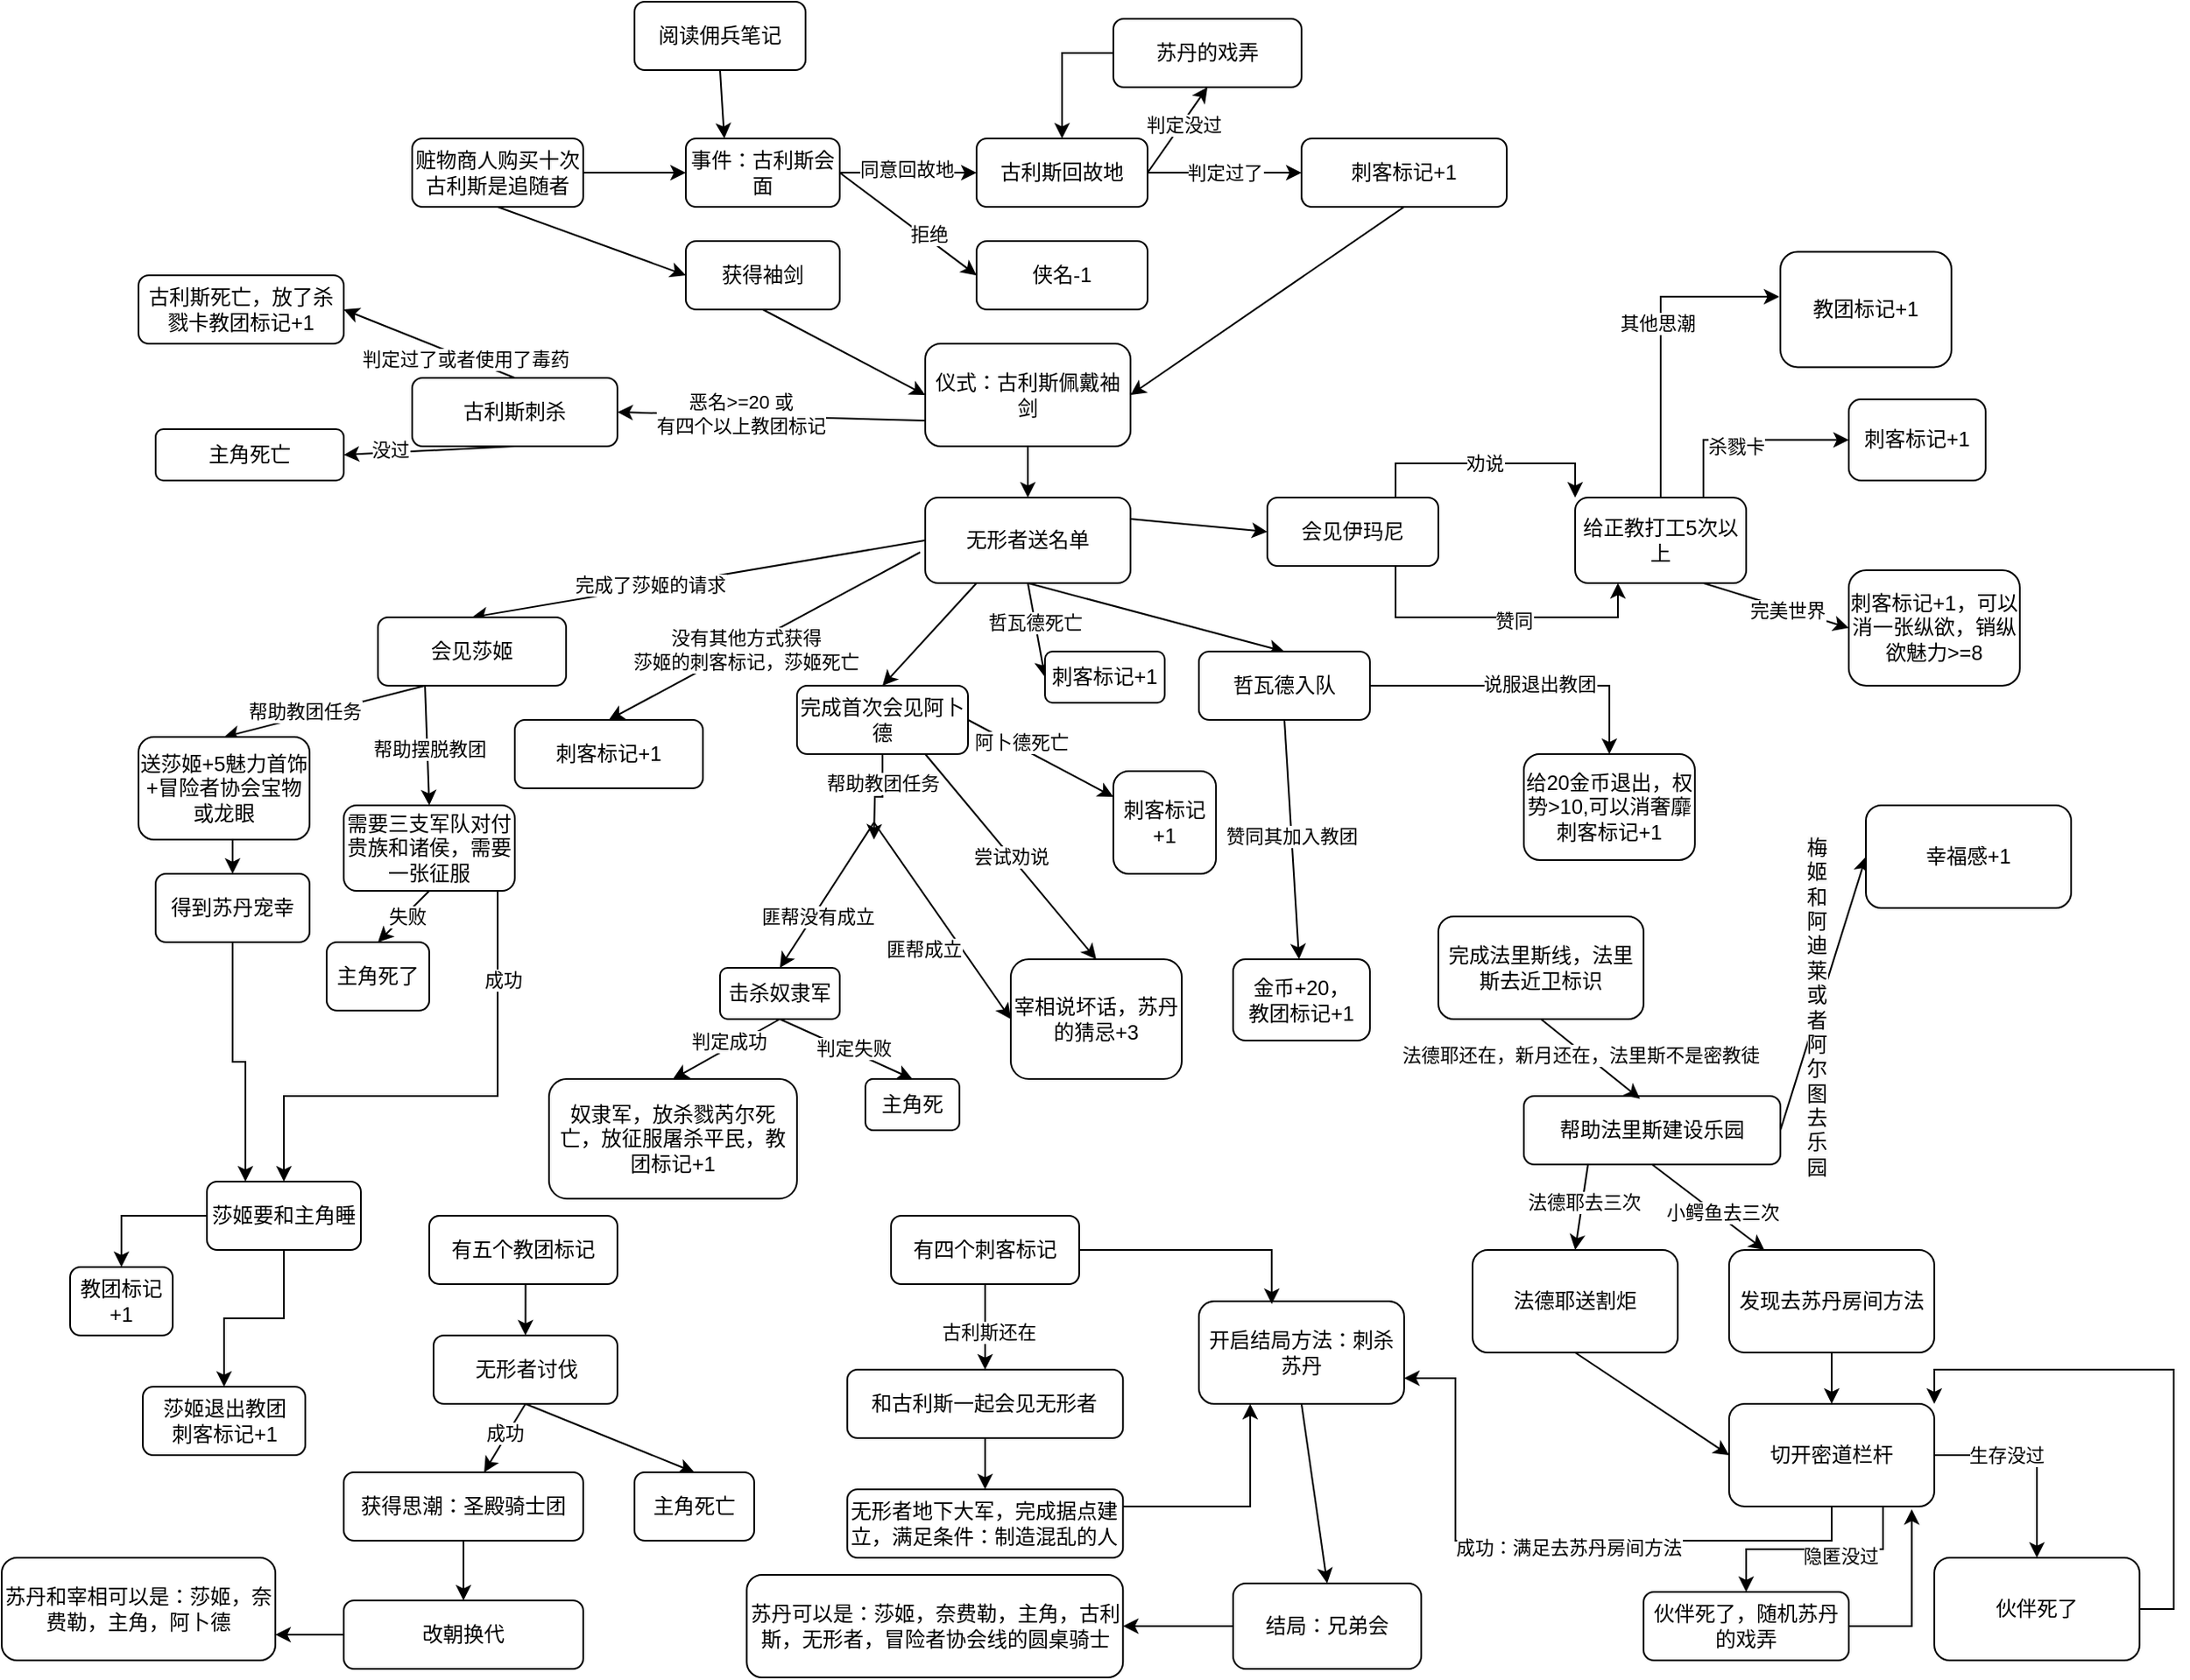 <mxfile version="24.5.3" type="device">
  <diagram name="Page-1" id="yZ-xAedIctqZgvHN8nGH">
    <mxGraphModel dx="2204" dy="954" grid="1" gridSize="10" guides="1" tooltips="1" connect="1" arrows="1" fold="1" page="1" pageScale="1" pageWidth="850" pageHeight="1100" math="0" shadow="0">
      <root>
        <mxCell id="0" />
        <mxCell id="1" parent="0" />
        <mxCell id="82Vmk0w9NgiGbKGh9TBM-25" style="rounded=0;orthogonalLoop=1;jettySize=auto;html=1;exitX=0.5;exitY=1;exitDx=0;exitDy=0;entryX=0.25;entryY=0;entryDx=0;entryDy=0;" edge="1" parent="1" source="82Vmk0w9NgiGbKGh9TBM-1" target="82Vmk0w9NgiGbKGh9TBM-3">
          <mxGeometry relative="1" as="geometry" />
        </mxCell>
        <mxCell id="82Vmk0w9NgiGbKGh9TBM-1" value="阅读佣兵笔记" style="rounded=1;whiteSpace=wrap;html=1;" vertex="1" parent="1">
          <mxGeometry x="300" y="120" width="100" height="40" as="geometry" />
        </mxCell>
        <mxCell id="82Vmk0w9NgiGbKGh9TBM-7" style="rounded=0;orthogonalLoop=1;jettySize=auto;html=1;exitX=0.5;exitY=1;exitDx=0;exitDy=0;entryX=0;entryY=0.5;entryDx=0;entryDy=0;" edge="1" parent="1" source="82Vmk0w9NgiGbKGh9TBM-2" target="82Vmk0w9NgiGbKGh9TBM-5">
          <mxGeometry relative="1" as="geometry" />
        </mxCell>
        <mxCell id="82Vmk0w9NgiGbKGh9TBM-2" value="赃物商人购买十次&lt;div&gt;古利斯是追随者&lt;/div&gt;" style="rounded=1;whiteSpace=wrap;html=1;" vertex="1" parent="1">
          <mxGeometry x="170" y="200" width="100" height="40" as="geometry" />
        </mxCell>
        <mxCell id="82Vmk0w9NgiGbKGh9TBM-10" style="edgeStyle=orthogonalEdgeStyle;rounded=0;orthogonalLoop=1;jettySize=auto;html=1;exitX=1;exitY=0.5;exitDx=0;exitDy=0;entryX=0;entryY=0.5;entryDx=0;entryDy=0;" edge="1" parent="1" source="82Vmk0w9NgiGbKGh9TBM-3" target="82Vmk0w9NgiGbKGh9TBM-9">
          <mxGeometry relative="1" as="geometry" />
        </mxCell>
        <mxCell id="82Vmk0w9NgiGbKGh9TBM-11" value="同意回故地" style="edgeLabel;html=1;align=center;verticalAlign=middle;resizable=0;points=[];" vertex="1" connectable="0" parent="82Vmk0w9NgiGbKGh9TBM-10">
          <mxGeometry x="-0.025" y="2" relative="1" as="geometry">
            <mxPoint as="offset" />
          </mxGeometry>
        </mxCell>
        <mxCell id="82Vmk0w9NgiGbKGh9TBM-13" style="rounded=0;orthogonalLoop=1;jettySize=auto;html=1;exitX=1;exitY=0.5;exitDx=0;exitDy=0;entryX=0;entryY=0.5;entryDx=0;entryDy=0;" edge="1" parent="1" source="82Vmk0w9NgiGbKGh9TBM-3" target="82Vmk0w9NgiGbKGh9TBM-12">
          <mxGeometry relative="1" as="geometry" />
        </mxCell>
        <mxCell id="82Vmk0w9NgiGbKGh9TBM-14" value="拒绝" style="edgeLabel;html=1;align=center;verticalAlign=middle;resizable=0;points=[];" vertex="1" connectable="0" parent="82Vmk0w9NgiGbKGh9TBM-13">
          <mxGeometry x="0.264" y="2" relative="1" as="geometry">
            <mxPoint as="offset" />
          </mxGeometry>
        </mxCell>
        <mxCell id="82Vmk0w9NgiGbKGh9TBM-3" value="事件：古利斯会面" style="rounded=1;whiteSpace=wrap;html=1;" vertex="1" parent="1">
          <mxGeometry x="330" y="200" width="90" height="40" as="geometry" />
        </mxCell>
        <mxCell id="82Vmk0w9NgiGbKGh9TBM-27" style="rounded=0;orthogonalLoop=1;jettySize=auto;html=1;exitX=0.5;exitY=1;exitDx=0;exitDy=0;entryX=0;entryY=0.5;entryDx=0;entryDy=0;" edge="1" parent="1" source="82Vmk0w9NgiGbKGh9TBM-5" target="82Vmk0w9NgiGbKGh9TBM-23">
          <mxGeometry relative="1" as="geometry" />
        </mxCell>
        <mxCell id="82Vmk0w9NgiGbKGh9TBM-5" value="获得袖剑" style="rounded=1;whiteSpace=wrap;html=1;" vertex="1" parent="1">
          <mxGeometry x="330" y="260" width="90" height="40" as="geometry" />
        </mxCell>
        <mxCell id="82Vmk0w9NgiGbKGh9TBM-6" value="" style="endArrow=classic;html=1;rounded=0;exitX=1;exitY=0.5;exitDx=0;exitDy=0;entryX=0;entryY=0.5;entryDx=0;entryDy=0;" edge="1" parent="1" source="82Vmk0w9NgiGbKGh9TBM-2" target="82Vmk0w9NgiGbKGh9TBM-3">
          <mxGeometry width="50" height="50" relative="1" as="geometry">
            <mxPoint x="400" y="370" as="sourcePoint" />
            <mxPoint x="450" y="320" as="targetPoint" />
          </mxGeometry>
        </mxCell>
        <mxCell id="82Vmk0w9NgiGbKGh9TBM-19" style="rounded=0;orthogonalLoop=1;jettySize=auto;html=1;exitX=1;exitY=0.5;exitDx=0;exitDy=0;entryX=0.5;entryY=1;entryDx=0;entryDy=0;" edge="1" parent="1" source="82Vmk0w9NgiGbKGh9TBM-9" target="82Vmk0w9NgiGbKGh9TBM-17">
          <mxGeometry relative="1" as="geometry" />
        </mxCell>
        <mxCell id="82Vmk0w9NgiGbKGh9TBM-20" value="判定没过" style="edgeLabel;html=1;align=center;verticalAlign=middle;resizable=0;points=[];" vertex="1" connectable="0" parent="82Vmk0w9NgiGbKGh9TBM-19">
          <mxGeometry x="0.146" y="-1" relative="1" as="geometry">
            <mxPoint as="offset" />
          </mxGeometry>
        </mxCell>
        <mxCell id="82Vmk0w9NgiGbKGh9TBM-22" value="判定过了" style="edgeStyle=orthogonalEdgeStyle;rounded=0;orthogonalLoop=1;jettySize=auto;html=1;exitX=1;exitY=0.5;exitDx=0;exitDy=0;entryX=0;entryY=0.5;entryDx=0;entryDy=0;" edge="1" parent="1" source="82Vmk0w9NgiGbKGh9TBM-9" target="82Vmk0w9NgiGbKGh9TBM-15">
          <mxGeometry relative="1" as="geometry" />
        </mxCell>
        <mxCell id="82Vmk0w9NgiGbKGh9TBM-9" value="古利斯回故地" style="rounded=1;whiteSpace=wrap;html=1;" vertex="1" parent="1">
          <mxGeometry x="500" y="200" width="100" height="40" as="geometry" />
        </mxCell>
        <mxCell id="82Vmk0w9NgiGbKGh9TBM-12" value="侠名-1" style="rounded=1;whiteSpace=wrap;html=1;" vertex="1" parent="1">
          <mxGeometry x="500" y="260" width="100" height="40" as="geometry" />
        </mxCell>
        <mxCell id="82Vmk0w9NgiGbKGh9TBM-26" style="rounded=0;orthogonalLoop=1;jettySize=auto;html=1;exitX=0.5;exitY=1;exitDx=0;exitDy=0;entryX=1;entryY=0.5;entryDx=0;entryDy=0;" edge="1" parent="1" source="82Vmk0w9NgiGbKGh9TBM-15" target="82Vmk0w9NgiGbKGh9TBM-23">
          <mxGeometry relative="1" as="geometry" />
        </mxCell>
        <mxCell id="82Vmk0w9NgiGbKGh9TBM-15" value="刺客标记+1" style="rounded=1;whiteSpace=wrap;html=1;" vertex="1" parent="1">
          <mxGeometry x="690" y="200" width="120" height="40" as="geometry" />
        </mxCell>
        <mxCell id="82Vmk0w9NgiGbKGh9TBM-21" style="edgeStyle=orthogonalEdgeStyle;rounded=0;orthogonalLoop=1;jettySize=auto;html=1;exitX=0;exitY=0.5;exitDx=0;exitDy=0;entryX=0.5;entryY=0;entryDx=0;entryDy=0;" edge="1" parent="1" source="82Vmk0w9NgiGbKGh9TBM-17" target="82Vmk0w9NgiGbKGh9TBM-9">
          <mxGeometry relative="1" as="geometry" />
        </mxCell>
        <mxCell id="82Vmk0w9NgiGbKGh9TBM-17" value="苏丹的戏弄" style="rounded=1;whiteSpace=wrap;html=1;" vertex="1" parent="1">
          <mxGeometry x="580" y="130" width="110" height="40" as="geometry" />
        </mxCell>
        <mxCell id="82Vmk0w9NgiGbKGh9TBM-29" style="rounded=0;orthogonalLoop=1;jettySize=auto;html=1;exitX=0;exitY=0.75;exitDx=0;exitDy=0;entryX=1;entryY=0.5;entryDx=0;entryDy=0;" edge="1" parent="1" source="82Vmk0w9NgiGbKGh9TBM-23" target="82Vmk0w9NgiGbKGh9TBM-28">
          <mxGeometry relative="1" as="geometry" />
        </mxCell>
        <mxCell id="82Vmk0w9NgiGbKGh9TBM-30" value="恶名&amp;gt;=20 或&lt;div&gt;有四个以上教团标记&lt;/div&gt;" style="edgeLabel;html=1;align=center;verticalAlign=middle;resizable=0;points=[];" vertex="1" connectable="0" parent="82Vmk0w9NgiGbKGh9TBM-29">
          <mxGeometry x="0.2" y="-1" relative="1" as="geometry">
            <mxPoint as="offset" />
          </mxGeometry>
        </mxCell>
        <mxCell id="82Vmk0w9NgiGbKGh9TBM-38" style="edgeStyle=orthogonalEdgeStyle;rounded=0;orthogonalLoop=1;jettySize=auto;html=1;exitX=0.5;exitY=1;exitDx=0;exitDy=0;entryX=0.5;entryY=0;entryDx=0;entryDy=0;" edge="1" parent="1" source="82Vmk0w9NgiGbKGh9TBM-23" target="82Vmk0w9NgiGbKGh9TBM-37">
          <mxGeometry relative="1" as="geometry" />
        </mxCell>
        <mxCell id="82Vmk0w9NgiGbKGh9TBM-23" value="仪式：古利斯佩戴袖剑" style="rounded=1;whiteSpace=wrap;html=1;" vertex="1" parent="1">
          <mxGeometry x="470" y="320" width="120" height="60" as="geometry" />
        </mxCell>
        <mxCell id="82Vmk0w9NgiGbKGh9TBM-32" style="rounded=0;orthogonalLoop=1;jettySize=auto;html=1;exitX=0.5;exitY=0;exitDx=0;exitDy=0;entryX=1;entryY=0.5;entryDx=0;entryDy=0;" edge="1" parent="1" source="82Vmk0w9NgiGbKGh9TBM-28" target="82Vmk0w9NgiGbKGh9TBM-31">
          <mxGeometry relative="1" as="geometry" />
        </mxCell>
        <mxCell id="82Vmk0w9NgiGbKGh9TBM-33" value="判定过了或者使用了毒药" style="edgeLabel;html=1;align=center;verticalAlign=middle;resizable=0;points=[];" vertex="1" connectable="0" parent="82Vmk0w9NgiGbKGh9TBM-32">
          <mxGeometry x="-0.417" relative="1" as="geometry">
            <mxPoint as="offset" />
          </mxGeometry>
        </mxCell>
        <mxCell id="82Vmk0w9NgiGbKGh9TBM-35" style="rounded=0;orthogonalLoop=1;jettySize=auto;html=1;exitX=0.5;exitY=1;exitDx=0;exitDy=0;entryX=1;entryY=0.5;entryDx=0;entryDy=0;" edge="1" parent="1" source="82Vmk0w9NgiGbKGh9TBM-28" target="82Vmk0w9NgiGbKGh9TBM-34">
          <mxGeometry relative="1" as="geometry" />
        </mxCell>
        <mxCell id="82Vmk0w9NgiGbKGh9TBM-36" value="没过" style="edgeLabel;html=1;align=center;verticalAlign=middle;resizable=0;points=[];" vertex="1" connectable="0" parent="82Vmk0w9NgiGbKGh9TBM-35">
          <mxGeometry x="0.458" y="-2" relative="1" as="geometry">
            <mxPoint as="offset" />
          </mxGeometry>
        </mxCell>
        <mxCell id="82Vmk0w9NgiGbKGh9TBM-28" value="古利斯刺杀" style="rounded=1;whiteSpace=wrap;html=1;" vertex="1" parent="1">
          <mxGeometry x="170" y="340" width="120" height="40" as="geometry" />
        </mxCell>
        <mxCell id="82Vmk0w9NgiGbKGh9TBM-31" value="古利斯死亡，放了杀戮卡教团标记+1" style="rounded=1;whiteSpace=wrap;html=1;" vertex="1" parent="1">
          <mxGeometry x="10" y="280" width="120" height="40" as="geometry" />
        </mxCell>
        <mxCell id="82Vmk0w9NgiGbKGh9TBM-34" value="主角死亡" style="rounded=1;whiteSpace=wrap;html=1;" vertex="1" parent="1">
          <mxGeometry x="20" y="370" width="110" height="30" as="geometry" />
        </mxCell>
        <mxCell id="82Vmk0w9NgiGbKGh9TBM-44" style="rounded=0;orthogonalLoop=1;jettySize=auto;html=1;exitX=0;exitY=0.5;exitDx=0;exitDy=0;entryX=0.5;entryY=0;entryDx=0;entryDy=0;" edge="1" parent="1" source="82Vmk0w9NgiGbKGh9TBM-37" target="82Vmk0w9NgiGbKGh9TBM-39">
          <mxGeometry relative="1" as="geometry" />
        </mxCell>
        <mxCell id="82Vmk0w9NgiGbKGh9TBM-45" value="完成了莎姬的请求" style="edgeLabel;html=1;align=center;verticalAlign=middle;resizable=0;points=[];" vertex="1" connectable="0" parent="82Vmk0w9NgiGbKGh9TBM-44">
          <mxGeometry x="0.212" y="-2" relative="1" as="geometry">
            <mxPoint as="offset" />
          </mxGeometry>
        </mxCell>
        <mxCell id="82Vmk0w9NgiGbKGh9TBM-59" style="rounded=0;orthogonalLoop=1;jettySize=auto;html=1;exitX=0.25;exitY=1;exitDx=0;exitDy=0;entryX=0.5;entryY=0;entryDx=0;entryDy=0;" edge="1" parent="1" source="82Vmk0w9NgiGbKGh9TBM-37" target="82Vmk0w9NgiGbKGh9TBM-58">
          <mxGeometry relative="1" as="geometry" />
        </mxCell>
        <mxCell id="82Vmk0w9NgiGbKGh9TBM-81" style="rounded=0;orthogonalLoop=1;jettySize=auto;html=1;exitX=0.5;exitY=1;exitDx=0;exitDy=0;entryX=0.5;entryY=0;entryDx=0;entryDy=0;" edge="1" parent="1" source="82Vmk0w9NgiGbKGh9TBM-37" target="82Vmk0w9NgiGbKGh9TBM-80">
          <mxGeometry relative="1" as="geometry" />
        </mxCell>
        <mxCell id="82Vmk0w9NgiGbKGh9TBM-87" style="rounded=0;orthogonalLoop=1;jettySize=auto;html=1;exitX=0.5;exitY=1;exitDx=0;exitDy=0;entryX=0;entryY=0.5;entryDx=0;entryDy=0;" edge="1" parent="1" source="82Vmk0w9NgiGbKGh9TBM-37" target="82Vmk0w9NgiGbKGh9TBM-86">
          <mxGeometry relative="1" as="geometry" />
        </mxCell>
        <mxCell id="82Vmk0w9NgiGbKGh9TBM-88" value="哲瓦德死亡" style="edgeLabel;html=1;align=center;verticalAlign=middle;resizable=0;points=[];" vertex="1" connectable="0" parent="82Vmk0w9NgiGbKGh9TBM-87">
          <mxGeometry x="-0.172" relative="1" as="geometry">
            <mxPoint as="offset" />
          </mxGeometry>
        </mxCell>
        <mxCell id="82Vmk0w9NgiGbKGh9TBM-90" style="rounded=0;orthogonalLoop=1;jettySize=auto;html=1;exitX=1;exitY=0.25;exitDx=0;exitDy=0;entryX=0;entryY=0.5;entryDx=0;entryDy=0;" edge="1" parent="1" source="82Vmk0w9NgiGbKGh9TBM-37" target="82Vmk0w9NgiGbKGh9TBM-89">
          <mxGeometry relative="1" as="geometry" />
        </mxCell>
        <mxCell id="82Vmk0w9NgiGbKGh9TBM-37" value="无形者送名单" style="rounded=1;whiteSpace=wrap;html=1;" vertex="1" parent="1">
          <mxGeometry x="470" y="410" width="120" height="50" as="geometry" />
        </mxCell>
        <mxCell id="82Vmk0w9NgiGbKGh9TBM-41" style="rounded=0;orthogonalLoop=1;jettySize=auto;html=1;exitX=-0.025;exitY=0.64;exitDx=0;exitDy=0;entryX=0.5;entryY=0;entryDx=0;entryDy=0;exitPerimeter=0;" edge="1" parent="1" source="82Vmk0w9NgiGbKGh9TBM-37" target="82Vmk0w9NgiGbKGh9TBM-40">
          <mxGeometry relative="1" as="geometry" />
        </mxCell>
        <mxCell id="82Vmk0w9NgiGbKGh9TBM-42" value="没有其他方式获得&lt;div&gt;莎姬的刺客标记，莎姬死亡&lt;/div&gt;" style="edgeLabel;html=1;align=center;verticalAlign=middle;resizable=0;points=[];" vertex="1" connectable="0" parent="82Vmk0w9NgiGbKGh9TBM-41">
          <mxGeometry x="0.132" y="1" relative="1" as="geometry">
            <mxPoint as="offset" />
          </mxGeometry>
        </mxCell>
        <mxCell id="82Vmk0w9NgiGbKGh9TBM-46" style="rounded=0;orthogonalLoop=1;jettySize=auto;html=1;exitX=0.25;exitY=1;exitDx=0;exitDy=0;entryX=0.5;entryY=0;entryDx=0;entryDy=0;" edge="1" parent="1" source="82Vmk0w9NgiGbKGh9TBM-39" target="82Vmk0w9NgiGbKGh9TBM-43">
          <mxGeometry relative="1" as="geometry" />
        </mxCell>
        <mxCell id="82Vmk0w9NgiGbKGh9TBM-47" value="帮助教团任务" style="edgeLabel;html=1;align=center;verticalAlign=middle;resizable=0;points=[];" vertex="1" connectable="0" parent="82Vmk0w9NgiGbKGh9TBM-46">
          <mxGeometry x="0.187" y="-3" relative="1" as="geometry">
            <mxPoint as="offset" />
          </mxGeometry>
        </mxCell>
        <mxCell id="82Vmk0w9NgiGbKGh9TBM-51" style="rounded=0;orthogonalLoop=1;jettySize=auto;html=1;exitX=0.25;exitY=1;exitDx=0;exitDy=0;entryX=0.5;entryY=0;entryDx=0;entryDy=0;" edge="1" parent="1" source="82Vmk0w9NgiGbKGh9TBM-39" target="82Vmk0w9NgiGbKGh9TBM-50">
          <mxGeometry relative="1" as="geometry" />
        </mxCell>
        <mxCell id="82Vmk0w9NgiGbKGh9TBM-52" value="帮助摆脱教团" style="edgeLabel;html=1;align=center;verticalAlign=middle;resizable=0;points=[];" vertex="1" connectable="0" parent="82Vmk0w9NgiGbKGh9TBM-51">
          <mxGeometry x="0.052" y="1" relative="1" as="geometry">
            <mxPoint as="offset" />
          </mxGeometry>
        </mxCell>
        <mxCell id="82Vmk0w9NgiGbKGh9TBM-39" value="会见莎姬" style="rounded=1;whiteSpace=wrap;html=1;" vertex="1" parent="1">
          <mxGeometry x="150" y="480" width="110" height="40" as="geometry" />
        </mxCell>
        <mxCell id="82Vmk0w9NgiGbKGh9TBM-40" value="刺客标记+1" style="rounded=1;whiteSpace=wrap;html=1;" vertex="1" parent="1">
          <mxGeometry x="230" y="540" width="110" height="40" as="geometry" />
        </mxCell>
        <mxCell id="82Vmk0w9NgiGbKGh9TBM-49" style="edgeStyle=orthogonalEdgeStyle;rounded=0;orthogonalLoop=1;jettySize=auto;html=1;exitX=0.5;exitY=1;exitDx=0;exitDy=0;entryX=0.5;entryY=0;entryDx=0;entryDy=0;" edge="1" parent="1" source="82Vmk0w9NgiGbKGh9TBM-43" target="82Vmk0w9NgiGbKGh9TBM-48">
          <mxGeometry relative="1" as="geometry" />
        </mxCell>
        <mxCell id="82Vmk0w9NgiGbKGh9TBM-43" value="送莎姬+5魅力首饰+冒险者协会宝物或龙眼" style="rounded=1;whiteSpace=wrap;html=1;" vertex="1" parent="1">
          <mxGeometry x="10" y="550" width="100" height="60" as="geometry" />
        </mxCell>
        <mxCell id="82Vmk0w9NgiGbKGh9TBM-180" style="edgeStyle=orthogonalEdgeStyle;rounded=0;orthogonalLoop=1;jettySize=auto;html=1;exitX=0.5;exitY=1;exitDx=0;exitDy=0;entryX=0.25;entryY=0;entryDx=0;entryDy=0;" edge="1" parent="1" source="82Vmk0w9NgiGbKGh9TBM-48" target="82Vmk0w9NgiGbKGh9TBM-56">
          <mxGeometry relative="1" as="geometry" />
        </mxCell>
        <mxCell id="82Vmk0w9NgiGbKGh9TBM-48" value="得到苏丹宠幸" style="rounded=1;whiteSpace=wrap;html=1;" vertex="1" parent="1">
          <mxGeometry x="20" y="630" width="90" height="40" as="geometry" />
        </mxCell>
        <mxCell id="82Vmk0w9NgiGbKGh9TBM-54" style="rounded=0;orthogonalLoop=1;jettySize=auto;html=1;exitX=0.5;exitY=1;exitDx=0;exitDy=0;entryX=0.5;entryY=0;entryDx=0;entryDy=0;" edge="1" parent="1" source="82Vmk0w9NgiGbKGh9TBM-50" target="82Vmk0w9NgiGbKGh9TBM-53">
          <mxGeometry relative="1" as="geometry" />
        </mxCell>
        <mxCell id="82Vmk0w9NgiGbKGh9TBM-55" value="失败" style="edgeLabel;html=1;align=center;verticalAlign=middle;resizable=0;points=[];" vertex="1" connectable="0" parent="82Vmk0w9NgiGbKGh9TBM-54">
          <mxGeometry x="-0.08" y="1" relative="1" as="geometry">
            <mxPoint as="offset" />
          </mxGeometry>
        </mxCell>
        <mxCell id="82Vmk0w9NgiGbKGh9TBM-57" style="rounded=0;orthogonalLoop=1;jettySize=auto;html=1;exitX=0.5;exitY=1;exitDx=0;exitDy=0;entryX=0.5;entryY=0;entryDx=0;entryDy=0;edgeStyle=orthogonalEdgeStyle;" edge="1" parent="1" source="82Vmk0w9NgiGbKGh9TBM-50" target="82Vmk0w9NgiGbKGh9TBM-56">
          <mxGeometry relative="1" as="geometry">
            <Array as="points">
              <mxPoint x="220" y="630" />
              <mxPoint x="220" y="760" />
              <mxPoint x="95" y="760" />
            </Array>
          </mxGeometry>
        </mxCell>
        <mxCell id="82Vmk0w9NgiGbKGh9TBM-75" value="成功" style="edgeLabel;html=1;align=center;verticalAlign=middle;resizable=0;points=[];" vertex="1" connectable="0" parent="82Vmk0w9NgiGbKGh9TBM-57">
          <mxGeometry x="-0.372" y="3" relative="1" as="geometry">
            <mxPoint as="offset" />
          </mxGeometry>
        </mxCell>
        <mxCell id="82Vmk0w9NgiGbKGh9TBM-50" value="需要三支军队对付贵族和诸侯，需要一张征服" style="rounded=1;whiteSpace=wrap;html=1;" vertex="1" parent="1">
          <mxGeometry x="130" y="590" width="100" height="50" as="geometry" />
        </mxCell>
        <mxCell id="82Vmk0w9NgiGbKGh9TBM-53" value="主角死了" style="rounded=1;whiteSpace=wrap;html=1;" vertex="1" parent="1">
          <mxGeometry x="120" y="670" width="60" height="40" as="geometry" />
        </mxCell>
        <mxCell id="82Vmk0w9NgiGbKGh9TBM-158" style="edgeStyle=orthogonalEdgeStyle;rounded=0;orthogonalLoop=1;jettySize=auto;html=1;exitX=0.5;exitY=1;exitDx=0;exitDy=0;entryX=0.5;entryY=0;entryDx=0;entryDy=0;" edge="1" parent="1" source="82Vmk0w9NgiGbKGh9TBM-56" target="82Vmk0w9NgiGbKGh9TBM-157">
          <mxGeometry relative="1" as="geometry" />
        </mxCell>
        <mxCell id="82Vmk0w9NgiGbKGh9TBM-181" style="edgeStyle=orthogonalEdgeStyle;rounded=0;orthogonalLoop=1;jettySize=auto;html=1;exitX=0;exitY=0.5;exitDx=0;exitDy=0;entryX=0.5;entryY=0;entryDx=0;entryDy=0;" edge="1" parent="1" source="82Vmk0w9NgiGbKGh9TBM-56" target="82Vmk0w9NgiGbKGh9TBM-164">
          <mxGeometry relative="1" as="geometry" />
        </mxCell>
        <mxCell id="82Vmk0w9NgiGbKGh9TBM-56" value="莎姬要和主角睡&lt;div&gt;&lt;/div&gt;" style="rounded=1;whiteSpace=wrap;html=1;" vertex="1" parent="1">
          <mxGeometry x="50" y="810" width="90" height="40" as="geometry" />
        </mxCell>
        <mxCell id="82Vmk0w9NgiGbKGh9TBM-61" style="edgeStyle=orthogonalEdgeStyle;rounded=0;orthogonalLoop=1;jettySize=auto;html=1;exitX=0.5;exitY=1;exitDx=0;exitDy=0;entryX=0.5;entryY=0;entryDx=0;entryDy=0;" edge="1" parent="1" source="82Vmk0w9NgiGbKGh9TBM-58">
          <mxGeometry relative="1" as="geometry">
            <mxPoint x="440" y="610" as="targetPoint" />
          </mxGeometry>
        </mxCell>
        <mxCell id="82Vmk0w9NgiGbKGh9TBM-62" value="帮助教团任务" style="edgeLabel;html=1;align=center;verticalAlign=middle;resizable=0;points=[];" vertex="1" connectable="0" parent="82Vmk0w9NgiGbKGh9TBM-61">
          <mxGeometry x="-0.4" relative="1" as="geometry">
            <mxPoint as="offset" />
          </mxGeometry>
        </mxCell>
        <mxCell id="82Vmk0w9NgiGbKGh9TBM-77" value="尝试劝说" style="rounded=0;orthogonalLoop=1;jettySize=auto;html=1;exitX=0.75;exitY=1;exitDx=0;exitDy=0;entryX=0.5;entryY=0;entryDx=0;entryDy=0;" edge="1" parent="1" source="82Vmk0w9NgiGbKGh9TBM-58" target="82Vmk0w9NgiGbKGh9TBM-63">
          <mxGeometry relative="1" as="geometry" />
        </mxCell>
        <mxCell id="82Vmk0w9NgiGbKGh9TBM-79" style="rounded=0;orthogonalLoop=1;jettySize=auto;html=1;exitX=1;exitY=0.5;exitDx=0;exitDy=0;entryX=0;entryY=0.25;entryDx=0;entryDy=0;" edge="1" parent="1" source="82Vmk0w9NgiGbKGh9TBM-58" target="82Vmk0w9NgiGbKGh9TBM-78">
          <mxGeometry relative="1" as="geometry" />
        </mxCell>
        <mxCell id="82Vmk0w9NgiGbKGh9TBM-82" value="阿卜德死亡" style="edgeLabel;html=1;align=center;verticalAlign=middle;resizable=0;points=[];" vertex="1" connectable="0" parent="82Vmk0w9NgiGbKGh9TBM-79">
          <mxGeometry x="-0.309" y="3" relative="1" as="geometry">
            <mxPoint as="offset" />
          </mxGeometry>
        </mxCell>
        <mxCell id="82Vmk0w9NgiGbKGh9TBM-58" value="完成首次会见阿卜德" style="rounded=1;whiteSpace=wrap;html=1;" vertex="1" parent="1">
          <mxGeometry x="395" y="520" width="100" height="40" as="geometry" />
        </mxCell>
        <mxCell id="82Vmk0w9NgiGbKGh9TBM-65" style="rounded=0;orthogonalLoop=1;jettySize=auto;html=1;entryX=0;entryY=0.5;entryDx=0;entryDy=0;" edge="1" parent="1" target="82Vmk0w9NgiGbKGh9TBM-63">
          <mxGeometry relative="1" as="geometry">
            <mxPoint x="440" y="600" as="sourcePoint" />
          </mxGeometry>
        </mxCell>
        <mxCell id="82Vmk0w9NgiGbKGh9TBM-66" value="匪帮成立" style="edgeLabel;html=1;align=center;verticalAlign=middle;resizable=0;points=[];" vertex="1" connectable="0" parent="82Vmk0w9NgiGbKGh9TBM-65">
          <mxGeometry x="0.24" y="-1" relative="1" as="geometry">
            <mxPoint x="-20" y="2" as="offset" />
          </mxGeometry>
        </mxCell>
        <mxCell id="82Vmk0w9NgiGbKGh9TBM-68" style="rounded=0;orthogonalLoop=1;jettySize=auto;html=1;entryX=0.5;entryY=0;entryDx=0;entryDy=0;" edge="1" parent="1" target="82Vmk0w9NgiGbKGh9TBM-67">
          <mxGeometry relative="1" as="geometry">
            <mxPoint x="440" y="600" as="sourcePoint" />
          </mxGeometry>
        </mxCell>
        <mxCell id="82Vmk0w9NgiGbKGh9TBM-182" value="匪帮没有成立" style="edgeLabel;html=1;align=center;verticalAlign=middle;resizable=0;points=[];" vertex="1" connectable="0" parent="82Vmk0w9NgiGbKGh9TBM-68">
          <mxGeometry x="0.268" y="2" relative="1" as="geometry">
            <mxPoint as="offset" />
          </mxGeometry>
        </mxCell>
        <mxCell id="82Vmk0w9NgiGbKGh9TBM-63" value="宰相说坏话，苏丹的猜忌+3" style="rounded=1;whiteSpace=wrap;html=1;" vertex="1" parent="1">
          <mxGeometry x="520" y="680" width="100" height="70" as="geometry" />
        </mxCell>
        <mxCell id="82Vmk0w9NgiGbKGh9TBM-71" style="rounded=0;orthogonalLoop=1;jettySize=auto;html=1;exitX=0.5;exitY=1;exitDx=0;exitDy=0;entryX=0.5;entryY=0;entryDx=0;entryDy=0;" edge="1" parent="1" source="82Vmk0w9NgiGbKGh9TBM-67" target="82Vmk0w9NgiGbKGh9TBM-70">
          <mxGeometry relative="1" as="geometry" />
        </mxCell>
        <mxCell id="82Vmk0w9NgiGbKGh9TBM-76" value="判定成功" style="edgeLabel;html=1;align=center;verticalAlign=middle;resizable=0;points=[];" vertex="1" connectable="0" parent="82Vmk0w9NgiGbKGh9TBM-71">
          <mxGeometry x="-0.092" y="-3" relative="1" as="geometry">
            <mxPoint y="-1" as="offset" />
          </mxGeometry>
        </mxCell>
        <mxCell id="82Vmk0w9NgiGbKGh9TBM-73" style="rounded=0;orthogonalLoop=1;jettySize=auto;html=1;exitX=0.5;exitY=1;exitDx=0;exitDy=0;entryX=0.5;entryY=0;entryDx=0;entryDy=0;" edge="1" parent="1" source="82Vmk0w9NgiGbKGh9TBM-67" target="82Vmk0w9NgiGbKGh9TBM-72">
          <mxGeometry relative="1" as="geometry" />
        </mxCell>
        <mxCell id="82Vmk0w9NgiGbKGh9TBM-74" value="判定失败" style="edgeLabel;html=1;align=center;verticalAlign=middle;resizable=0;points=[];" vertex="1" connectable="0" parent="82Vmk0w9NgiGbKGh9TBM-73">
          <mxGeometry x="0.065" y="2" relative="1" as="geometry">
            <mxPoint as="offset" />
          </mxGeometry>
        </mxCell>
        <mxCell id="82Vmk0w9NgiGbKGh9TBM-67" value="击杀奴隶军" style="rounded=1;whiteSpace=wrap;html=1;" vertex="1" parent="1">
          <mxGeometry x="350" y="685" width="70" height="30" as="geometry" />
        </mxCell>
        <mxCell id="82Vmk0w9NgiGbKGh9TBM-70" value="奴隶军，放杀戮芮尔死亡，放征服屠杀平民，教团标记+1" style="rounded=1;whiteSpace=wrap;html=1;" vertex="1" parent="1">
          <mxGeometry x="250" y="750" width="145" height="70" as="geometry" />
        </mxCell>
        <mxCell id="82Vmk0w9NgiGbKGh9TBM-72" value="主角死" style="rounded=1;whiteSpace=wrap;html=1;" vertex="1" parent="1">
          <mxGeometry x="435" y="750" width="55" height="30" as="geometry" />
        </mxCell>
        <mxCell id="82Vmk0w9NgiGbKGh9TBM-78" value="刺客标记+1" style="rounded=1;whiteSpace=wrap;html=1;" vertex="1" parent="1">
          <mxGeometry x="580" y="570" width="60" height="60" as="geometry" />
        </mxCell>
        <mxCell id="82Vmk0w9NgiGbKGh9TBM-83" style="rounded=0;orthogonalLoop=1;jettySize=auto;html=1;exitX=0.5;exitY=1;exitDx=0;exitDy=0;" edge="1" parent="1" source="82Vmk0w9NgiGbKGh9TBM-80" target="82Vmk0w9NgiGbKGh9TBM-85">
          <mxGeometry relative="1" as="geometry">
            <mxPoint x="640" y="610" as="targetPoint" />
          </mxGeometry>
        </mxCell>
        <mxCell id="82Vmk0w9NgiGbKGh9TBM-84" value="赞同其加入教团" style="edgeLabel;html=1;align=center;verticalAlign=middle;resizable=0;points=[];" vertex="1" connectable="0" parent="82Vmk0w9NgiGbKGh9TBM-83">
          <mxGeometry x="-0.035" relative="1" as="geometry">
            <mxPoint as="offset" />
          </mxGeometry>
        </mxCell>
        <mxCell id="82Vmk0w9NgiGbKGh9TBM-103" style="edgeStyle=orthogonalEdgeStyle;rounded=0;orthogonalLoop=1;jettySize=auto;html=1;exitX=1;exitY=0.5;exitDx=0;exitDy=0;entryX=0.5;entryY=0;entryDx=0;entryDy=0;" edge="1" parent="1" source="82Vmk0w9NgiGbKGh9TBM-80" target="82Vmk0w9NgiGbKGh9TBM-102">
          <mxGeometry relative="1" as="geometry" />
        </mxCell>
        <mxCell id="82Vmk0w9NgiGbKGh9TBM-104" value="说服退出教团" style="edgeLabel;html=1;align=center;verticalAlign=middle;resizable=0;points=[];" vertex="1" connectable="0" parent="82Vmk0w9NgiGbKGh9TBM-103">
          <mxGeometry x="0.1" y="1" relative="1" as="geometry">
            <mxPoint as="offset" />
          </mxGeometry>
        </mxCell>
        <mxCell id="82Vmk0w9NgiGbKGh9TBM-80" value="哲瓦德入队" style="rounded=1;whiteSpace=wrap;html=1;" vertex="1" parent="1">
          <mxGeometry x="630" y="500" width="100" height="40" as="geometry" />
        </mxCell>
        <mxCell id="82Vmk0w9NgiGbKGh9TBM-85" value="金币+20，&lt;div&gt;教团标记+1&lt;/div&gt;" style="rounded=1;whiteSpace=wrap;html=1;" vertex="1" parent="1">
          <mxGeometry x="650" y="680" width="80" height="47.5" as="geometry" />
        </mxCell>
        <mxCell id="82Vmk0w9NgiGbKGh9TBM-86" value="刺客标记+1" style="rounded=1;whiteSpace=wrap;html=1;" vertex="1" parent="1">
          <mxGeometry x="540" y="500" width="70" height="30" as="geometry" />
        </mxCell>
        <mxCell id="82Vmk0w9NgiGbKGh9TBM-92" style="edgeStyle=orthogonalEdgeStyle;rounded=0;orthogonalLoop=1;jettySize=auto;html=1;exitX=0.75;exitY=0;exitDx=0;exitDy=0;entryX=0;entryY=0;entryDx=0;entryDy=0;" edge="1" parent="1" source="82Vmk0w9NgiGbKGh9TBM-89" target="82Vmk0w9NgiGbKGh9TBM-91">
          <mxGeometry relative="1" as="geometry" />
        </mxCell>
        <mxCell id="82Vmk0w9NgiGbKGh9TBM-93" value="劝说" style="edgeLabel;html=1;align=center;verticalAlign=middle;resizable=0;points=[];" vertex="1" connectable="0" parent="82Vmk0w9NgiGbKGh9TBM-92">
          <mxGeometry x="-0.002" relative="1" as="geometry">
            <mxPoint x="-1" as="offset" />
          </mxGeometry>
        </mxCell>
        <mxCell id="82Vmk0w9NgiGbKGh9TBM-94" style="edgeStyle=orthogonalEdgeStyle;rounded=0;orthogonalLoop=1;jettySize=auto;html=1;exitX=0.75;exitY=1;exitDx=0;exitDy=0;entryX=0.25;entryY=1;entryDx=0;entryDy=0;" edge="1" parent="1" source="82Vmk0w9NgiGbKGh9TBM-89" target="82Vmk0w9NgiGbKGh9TBM-91">
          <mxGeometry relative="1" as="geometry" />
        </mxCell>
        <mxCell id="82Vmk0w9NgiGbKGh9TBM-95" value="赞同" style="edgeLabel;html=1;align=center;verticalAlign=middle;resizable=0;points=[];" vertex="1" connectable="0" parent="82Vmk0w9NgiGbKGh9TBM-94">
          <mxGeometry x="0.098" y="-2" relative="1" as="geometry">
            <mxPoint as="offset" />
          </mxGeometry>
        </mxCell>
        <mxCell id="82Vmk0w9NgiGbKGh9TBM-89" value="会见伊玛尼" style="rounded=1;whiteSpace=wrap;html=1;" vertex="1" parent="1">
          <mxGeometry x="670" y="410" width="100" height="40" as="geometry" />
        </mxCell>
        <mxCell id="82Vmk0w9NgiGbKGh9TBM-97" style="edgeStyle=orthogonalEdgeStyle;rounded=0;orthogonalLoop=1;jettySize=auto;html=1;exitX=0.75;exitY=0;exitDx=0;exitDy=0;entryX=0;entryY=0.5;entryDx=0;entryDy=0;" edge="1" parent="1" source="82Vmk0w9NgiGbKGh9TBM-91" target="82Vmk0w9NgiGbKGh9TBM-96">
          <mxGeometry relative="1" as="geometry" />
        </mxCell>
        <mxCell id="82Vmk0w9NgiGbKGh9TBM-98" value="杀戮卡" style="edgeLabel;html=1;align=center;verticalAlign=middle;resizable=0;points=[];" vertex="1" connectable="0" parent="82Vmk0w9NgiGbKGh9TBM-97">
          <mxGeometry x="-0.126" y="-3" relative="1" as="geometry">
            <mxPoint as="offset" />
          </mxGeometry>
        </mxCell>
        <mxCell id="82Vmk0w9NgiGbKGh9TBM-100" style="rounded=0;orthogonalLoop=1;jettySize=auto;html=1;exitX=0.75;exitY=1;exitDx=0;exitDy=0;entryX=0;entryY=0.5;entryDx=0;entryDy=0;" edge="1" parent="1" source="82Vmk0w9NgiGbKGh9TBM-91" target="82Vmk0w9NgiGbKGh9TBM-99">
          <mxGeometry relative="1" as="geometry" />
        </mxCell>
        <mxCell id="82Vmk0w9NgiGbKGh9TBM-101" value="完美世界" style="edgeLabel;html=1;align=center;verticalAlign=middle;resizable=0;points=[];" vertex="1" connectable="0" parent="82Vmk0w9NgiGbKGh9TBM-100">
          <mxGeometry x="0.151" y="-1" relative="1" as="geometry">
            <mxPoint as="offset" />
          </mxGeometry>
        </mxCell>
        <mxCell id="82Vmk0w9NgiGbKGh9TBM-91" value="给正教打工5次以上" style="rounded=1;whiteSpace=wrap;html=1;" vertex="1" parent="1">
          <mxGeometry x="850" y="410" width="100" height="50" as="geometry" />
        </mxCell>
        <mxCell id="82Vmk0w9NgiGbKGh9TBM-96" value="刺客标记+1" style="rounded=1;whiteSpace=wrap;html=1;" vertex="1" parent="1">
          <mxGeometry x="1010" y="352.5" width="80" height="47.5" as="geometry" />
        </mxCell>
        <mxCell id="82Vmk0w9NgiGbKGh9TBM-99" value="刺客标记+1，可以消一张纵欲，销纵欲魅力&amp;gt;=8" style="rounded=1;whiteSpace=wrap;html=1;" vertex="1" parent="1">
          <mxGeometry x="1010" y="452.5" width="100" height="67.5" as="geometry" />
        </mxCell>
        <mxCell id="82Vmk0w9NgiGbKGh9TBM-102" value="给20金币退出，权势&amp;gt;10,可以消奢靡&lt;div&gt;刺客标记+1&lt;/div&gt;" style="rounded=1;whiteSpace=wrap;html=1;" vertex="1" parent="1">
          <mxGeometry x="820" y="560" width="100" height="62" as="geometry" />
        </mxCell>
        <mxCell id="82Vmk0w9NgiGbKGh9TBM-108" style="edgeStyle=orthogonalEdgeStyle;rounded=0;orthogonalLoop=1;jettySize=auto;html=1;exitX=0.5;exitY=1;exitDx=0;exitDy=0;entryX=0.5;entryY=0;entryDx=0;entryDy=0;" edge="1" parent="1" source="82Vmk0w9NgiGbKGh9TBM-105" target="82Vmk0w9NgiGbKGh9TBM-107">
          <mxGeometry relative="1" as="geometry" />
        </mxCell>
        <mxCell id="82Vmk0w9NgiGbKGh9TBM-105" value="有五个教团标记" style="rounded=1;whiteSpace=wrap;html=1;" vertex="1" parent="1">
          <mxGeometry x="180" y="830" width="110" height="40" as="geometry" />
        </mxCell>
        <mxCell id="82Vmk0w9NgiGbKGh9TBM-117" style="edgeStyle=orthogonalEdgeStyle;rounded=0;orthogonalLoop=1;jettySize=auto;html=1;exitX=0.5;exitY=1;exitDx=0;exitDy=0;entryX=0.5;entryY=0;entryDx=0;entryDy=0;" edge="1" parent="1" source="82Vmk0w9NgiGbKGh9TBM-106" target="82Vmk0w9NgiGbKGh9TBM-116">
          <mxGeometry relative="1" as="geometry" />
        </mxCell>
        <mxCell id="82Vmk0w9NgiGbKGh9TBM-118" value="古利斯还在" style="edgeLabel;html=1;align=center;verticalAlign=middle;resizable=0;points=[];" vertex="1" connectable="0" parent="82Vmk0w9NgiGbKGh9TBM-117">
          <mxGeometry x="0.125" y="2" relative="1" as="geometry">
            <mxPoint as="offset" />
          </mxGeometry>
        </mxCell>
        <mxCell id="82Vmk0w9NgiGbKGh9TBM-106" value="有四个刺客标记" style="rounded=1;whiteSpace=wrap;html=1;" vertex="1" parent="1">
          <mxGeometry x="450" y="830" width="110" height="40" as="geometry" />
        </mxCell>
        <mxCell id="82Vmk0w9NgiGbKGh9TBM-110" style="rounded=0;orthogonalLoop=1;jettySize=auto;html=1;exitX=0.5;exitY=1;exitDx=0;exitDy=0;" edge="1" parent="1" source="82Vmk0w9NgiGbKGh9TBM-107" target="82Vmk0w9NgiGbKGh9TBM-109">
          <mxGeometry relative="1" as="geometry" />
        </mxCell>
        <mxCell id="82Vmk0w9NgiGbKGh9TBM-111" value="成功" style="edgeLabel;html=1;align=center;verticalAlign=middle;resizable=0;points=[];" vertex="1" connectable="0" parent="82Vmk0w9NgiGbKGh9TBM-110">
          <mxGeometry x="-0.111" y="-2" relative="1" as="geometry">
            <mxPoint as="offset" />
          </mxGeometry>
        </mxCell>
        <mxCell id="82Vmk0w9NgiGbKGh9TBM-115" style="rounded=0;orthogonalLoop=1;jettySize=auto;html=1;exitX=0.5;exitY=1;exitDx=0;exitDy=0;entryX=0.5;entryY=0;entryDx=0;entryDy=0;" edge="1" parent="1" source="82Vmk0w9NgiGbKGh9TBM-107" target="82Vmk0w9NgiGbKGh9TBM-114">
          <mxGeometry relative="1" as="geometry" />
        </mxCell>
        <mxCell id="82Vmk0w9NgiGbKGh9TBM-107" value="无形者讨伐" style="rounded=1;whiteSpace=wrap;html=1;" vertex="1" parent="1">
          <mxGeometry x="182.5" y="900" width="107.5" height="40" as="geometry" />
        </mxCell>
        <mxCell id="82Vmk0w9NgiGbKGh9TBM-113" style="edgeStyle=orthogonalEdgeStyle;rounded=0;orthogonalLoop=1;jettySize=auto;html=1;exitX=0.5;exitY=1;exitDx=0;exitDy=0;entryX=0.5;entryY=0;entryDx=0;entryDy=0;" edge="1" parent="1" source="82Vmk0w9NgiGbKGh9TBM-109" target="82Vmk0w9NgiGbKGh9TBM-112">
          <mxGeometry relative="1" as="geometry" />
        </mxCell>
        <mxCell id="82Vmk0w9NgiGbKGh9TBM-109" value="获得思潮：圣殿骑士团" style="rounded=1;whiteSpace=wrap;html=1;" vertex="1" parent="1">
          <mxGeometry x="130" y="980" width="140" height="40" as="geometry" />
        </mxCell>
        <mxCell id="82Vmk0w9NgiGbKGh9TBM-172" style="edgeStyle=orthogonalEdgeStyle;rounded=0;orthogonalLoop=1;jettySize=auto;html=1;exitX=0;exitY=0.5;exitDx=0;exitDy=0;entryX=1;entryY=0.75;entryDx=0;entryDy=0;" edge="1" parent="1" source="82Vmk0w9NgiGbKGh9TBM-112" target="82Vmk0w9NgiGbKGh9TBM-171">
          <mxGeometry relative="1" as="geometry" />
        </mxCell>
        <mxCell id="82Vmk0w9NgiGbKGh9TBM-112" value="改朝换代" style="rounded=1;whiteSpace=wrap;html=1;" vertex="1" parent="1">
          <mxGeometry x="130" y="1055" width="140" height="40" as="geometry" />
        </mxCell>
        <mxCell id="82Vmk0w9NgiGbKGh9TBM-114" value="主角死亡" style="rounded=1;whiteSpace=wrap;html=1;" vertex="1" parent="1">
          <mxGeometry x="300" y="980" width="70" height="40" as="geometry" />
        </mxCell>
        <mxCell id="82Vmk0w9NgiGbKGh9TBM-120" style="edgeStyle=orthogonalEdgeStyle;rounded=0;orthogonalLoop=1;jettySize=auto;html=1;exitX=0.5;exitY=1;exitDx=0;exitDy=0;entryX=0.5;entryY=0;entryDx=0;entryDy=0;" edge="1" parent="1" source="82Vmk0w9NgiGbKGh9TBM-116" target="82Vmk0w9NgiGbKGh9TBM-119">
          <mxGeometry relative="1" as="geometry" />
        </mxCell>
        <mxCell id="82Vmk0w9NgiGbKGh9TBM-116" value="和古利斯一起会见无形者" style="rounded=1;whiteSpace=wrap;html=1;" vertex="1" parent="1">
          <mxGeometry x="424.38" y="920" width="161.25" height="40" as="geometry" />
        </mxCell>
        <mxCell id="82Vmk0w9NgiGbKGh9TBM-123" style="edgeStyle=orthogonalEdgeStyle;rounded=0;orthogonalLoop=1;jettySize=auto;html=1;exitX=1;exitY=0.25;exitDx=0;exitDy=0;entryX=0.25;entryY=1;entryDx=0;entryDy=0;" edge="1" parent="1" source="82Vmk0w9NgiGbKGh9TBM-119" target="82Vmk0w9NgiGbKGh9TBM-122">
          <mxGeometry relative="1" as="geometry" />
        </mxCell>
        <mxCell id="82Vmk0w9NgiGbKGh9TBM-119" value="无形者地下大军，完成据点建立，满足条件：制造混乱的人" style="rounded=1;whiteSpace=wrap;html=1;" vertex="1" parent="1">
          <mxGeometry x="424.38" y="990" width="161.25" height="40" as="geometry" />
        </mxCell>
        <mxCell id="82Vmk0w9NgiGbKGh9TBM-147" style="rounded=0;orthogonalLoop=1;jettySize=auto;html=1;exitX=0.5;exitY=1;exitDx=0;exitDy=0;entryX=0.5;entryY=0;entryDx=0;entryDy=0;" edge="1" parent="1" source="82Vmk0w9NgiGbKGh9TBM-122" target="82Vmk0w9NgiGbKGh9TBM-145">
          <mxGeometry relative="1" as="geometry" />
        </mxCell>
        <mxCell id="82Vmk0w9NgiGbKGh9TBM-122" value="开启结局方法：刺杀苏丹" style="rounded=1;whiteSpace=wrap;html=1;" vertex="1" parent="1">
          <mxGeometry x="630" y="880" width="120" height="60" as="geometry" />
        </mxCell>
        <mxCell id="82Vmk0w9NgiGbKGh9TBM-124" style="edgeStyle=orthogonalEdgeStyle;rounded=0;orthogonalLoop=1;jettySize=auto;html=1;exitX=1;exitY=0.5;exitDx=0;exitDy=0;entryX=0.355;entryY=0.027;entryDx=0;entryDy=0;entryPerimeter=0;" edge="1" parent="1" source="82Vmk0w9NgiGbKGh9TBM-106" target="82Vmk0w9NgiGbKGh9TBM-122">
          <mxGeometry relative="1" as="geometry" />
        </mxCell>
        <mxCell id="82Vmk0w9NgiGbKGh9TBM-125" value="完成法里斯线，法里斯去近卫标识" style="rounded=1;whiteSpace=wrap;html=1;" vertex="1" parent="1">
          <mxGeometry x="770" y="655" width="120" height="60" as="geometry" />
        </mxCell>
        <mxCell id="82Vmk0w9NgiGbKGh9TBM-130" style="rounded=0;orthogonalLoop=1;jettySize=auto;html=1;exitX=1;exitY=0.5;exitDx=0;exitDy=0;entryX=0;entryY=0.5;entryDx=0;entryDy=0;" edge="1" parent="1" source="82Vmk0w9NgiGbKGh9TBM-126" target="82Vmk0w9NgiGbKGh9TBM-128">
          <mxGeometry relative="1" as="geometry" />
        </mxCell>
        <mxCell id="82Vmk0w9NgiGbKGh9TBM-131" value="&lt;span style=&quot;font-size: 12px; text-wrap: wrap; background-color: rgb(251, 251, 251);&quot;&gt;梅姬和阿迪莱或者&lt;/span&gt;&lt;div&gt;&lt;span style=&quot;font-size: 12px; text-wrap: wrap; background-color: rgb(251, 251, 251);&quot;&gt;阿尔图去乐园&lt;/span&gt;&lt;/div&gt;" style="edgeLabel;html=1;align=center;verticalAlign=middle;resizable=0;points=[];" vertex="1" connectable="0" parent="82Vmk0w9NgiGbKGh9TBM-130">
          <mxGeometry x="-0.102" y="2" relative="1" as="geometry">
            <mxPoint as="offset" />
          </mxGeometry>
        </mxCell>
        <mxCell id="82Vmk0w9NgiGbKGh9TBM-134" style="rounded=0;orthogonalLoop=1;jettySize=auto;html=1;exitX=0.5;exitY=1;exitDx=0;exitDy=0;" edge="1" parent="1" source="82Vmk0w9NgiGbKGh9TBM-126" target="82Vmk0w9NgiGbKGh9TBM-133">
          <mxGeometry relative="1" as="geometry" />
        </mxCell>
        <mxCell id="82Vmk0w9NgiGbKGh9TBM-138" value="小鳄鱼去三次" style="edgeLabel;html=1;align=center;verticalAlign=middle;resizable=0;points=[];" vertex="1" connectable="0" parent="82Vmk0w9NgiGbKGh9TBM-134">
          <mxGeometry x="0.198" y="3" relative="1" as="geometry">
            <mxPoint as="offset" />
          </mxGeometry>
        </mxCell>
        <mxCell id="82Vmk0w9NgiGbKGh9TBM-136" style="rounded=0;orthogonalLoop=1;jettySize=auto;html=1;exitX=0.25;exitY=1;exitDx=0;exitDy=0;entryX=0.5;entryY=0;entryDx=0;entryDy=0;" edge="1" parent="1" source="82Vmk0w9NgiGbKGh9TBM-126" target="82Vmk0w9NgiGbKGh9TBM-135">
          <mxGeometry relative="1" as="geometry" />
        </mxCell>
        <mxCell id="82Vmk0w9NgiGbKGh9TBM-137" value="法德耶去三次" style="edgeLabel;html=1;align=center;verticalAlign=middle;resizable=0;points=[];" vertex="1" connectable="0" parent="82Vmk0w9NgiGbKGh9TBM-136">
          <mxGeometry x="-0.092" y="1" relative="1" as="geometry">
            <mxPoint y="-1" as="offset" />
          </mxGeometry>
        </mxCell>
        <mxCell id="82Vmk0w9NgiGbKGh9TBM-126" value="帮助法里斯建设乐园" style="rounded=1;whiteSpace=wrap;html=1;" vertex="1" parent="1">
          <mxGeometry x="820" y="760" width="150" height="40" as="geometry" />
        </mxCell>
        <mxCell id="82Vmk0w9NgiGbKGh9TBM-127" style="rounded=0;orthogonalLoop=1;jettySize=auto;html=1;exitX=0.5;exitY=1;exitDx=0;exitDy=0;entryX=0.453;entryY=0.041;entryDx=0;entryDy=0;entryPerimeter=0;" edge="1" parent="1" source="82Vmk0w9NgiGbKGh9TBM-125" target="82Vmk0w9NgiGbKGh9TBM-126">
          <mxGeometry relative="1" as="geometry" />
        </mxCell>
        <mxCell id="82Vmk0w9NgiGbKGh9TBM-132" value="法德耶还在，新月还在，法里斯不是密教徒" style="edgeLabel;html=1;align=center;verticalAlign=middle;resizable=0;points=[];" vertex="1" connectable="0" parent="82Vmk0w9NgiGbKGh9TBM-127">
          <mxGeometry x="-0.176" y="-2" relative="1" as="geometry">
            <mxPoint as="offset" />
          </mxGeometry>
        </mxCell>
        <mxCell id="82Vmk0w9NgiGbKGh9TBM-128" value="幸福感+1" style="rounded=1;whiteSpace=wrap;html=1;" vertex="1" parent="1">
          <mxGeometry x="1020" y="590" width="120" height="60" as="geometry" />
        </mxCell>
        <mxCell id="82Vmk0w9NgiGbKGh9TBM-141" style="edgeStyle=orthogonalEdgeStyle;rounded=0;orthogonalLoop=1;jettySize=auto;html=1;exitX=0.5;exitY=1;exitDx=0;exitDy=0;" edge="1" parent="1" source="82Vmk0w9NgiGbKGh9TBM-133" target="82Vmk0w9NgiGbKGh9TBM-139">
          <mxGeometry relative="1" as="geometry" />
        </mxCell>
        <mxCell id="82Vmk0w9NgiGbKGh9TBM-133" value="发现去苏丹房间方法" style="rounded=1;whiteSpace=wrap;html=1;" vertex="1" parent="1">
          <mxGeometry x="940" y="850" width="120" height="60" as="geometry" />
        </mxCell>
        <mxCell id="82Vmk0w9NgiGbKGh9TBM-140" style="rounded=0;orthogonalLoop=1;jettySize=auto;html=1;exitX=0.5;exitY=1;exitDx=0;exitDy=0;entryX=0;entryY=0.5;entryDx=0;entryDy=0;" edge="1" parent="1" source="82Vmk0w9NgiGbKGh9TBM-135" target="82Vmk0w9NgiGbKGh9TBM-139">
          <mxGeometry relative="1" as="geometry" />
        </mxCell>
        <mxCell id="82Vmk0w9NgiGbKGh9TBM-135" value="法德耶送割炬" style="rounded=1;whiteSpace=wrap;html=1;" vertex="1" parent="1">
          <mxGeometry x="790" y="850" width="120" height="60" as="geometry" />
        </mxCell>
        <mxCell id="82Vmk0w9NgiGbKGh9TBM-142" style="edgeStyle=orthogonalEdgeStyle;rounded=0;orthogonalLoop=1;jettySize=auto;html=1;exitX=0.5;exitY=1;exitDx=0;exitDy=0;entryX=1;entryY=0.75;entryDx=0;entryDy=0;" edge="1" parent="1" source="82Vmk0w9NgiGbKGh9TBM-139" target="82Vmk0w9NgiGbKGh9TBM-122">
          <mxGeometry relative="1" as="geometry">
            <Array as="points">
              <mxPoint x="1000" y="1020" />
              <mxPoint x="780" y="1020" />
              <mxPoint x="780" y="925" />
            </Array>
          </mxGeometry>
        </mxCell>
        <mxCell id="82Vmk0w9NgiGbKGh9TBM-143" value="成功：满足去苏丹房间方法" style="edgeLabel;html=1;align=center;verticalAlign=middle;resizable=0;points=[];" vertex="1" connectable="0" parent="82Vmk0w9NgiGbKGh9TBM-142">
          <mxGeometry x="-0.046" y="4" relative="1" as="geometry">
            <mxPoint as="offset" />
          </mxGeometry>
        </mxCell>
        <mxCell id="82Vmk0w9NgiGbKGh9TBM-150" style="edgeStyle=orthogonalEdgeStyle;rounded=0;orthogonalLoop=1;jettySize=auto;html=1;exitX=1;exitY=0.5;exitDx=0;exitDy=0;entryX=0.5;entryY=0;entryDx=0;entryDy=0;" edge="1" parent="1" source="82Vmk0w9NgiGbKGh9TBM-139" target="82Vmk0w9NgiGbKGh9TBM-149">
          <mxGeometry relative="1" as="geometry" />
        </mxCell>
        <mxCell id="82Vmk0w9NgiGbKGh9TBM-151" value="生存没过" style="edgeLabel;html=1;align=center;verticalAlign=middle;resizable=0;points=[];" vertex="1" connectable="0" parent="82Vmk0w9NgiGbKGh9TBM-150">
          <mxGeometry x="-0.299" relative="1" as="geometry">
            <mxPoint as="offset" />
          </mxGeometry>
        </mxCell>
        <mxCell id="82Vmk0w9NgiGbKGh9TBM-154" style="edgeStyle=orthogonalEdgeStyle;rounded=0;orthogonalLoop=1;jettySize=auto;html=1;exitX=0.75;exitY=1;exitDx=0;exitDy=0;" edge="1" parent="1" source="82Vmk0w9NgiGbKGh9TBM-139" target="82Vmk0w9NgiGbKGh9TBM-153">
          <mxGeometry relative="1" as="geometry" />
        </mxCell>
        <mxCell id="82Vmk0w9NgiGbKGh9TBM-156" value="隐匿没过" style="edgeLabel;html=1;align=center;verticalAlign=middle;resizable=0;points=[];" vertex="1" connectable="0" parent="82Vmk0w9NgiGbKGh9TBM-154">
          <mxGeometry x="-0.22" y="4" relative="1" as="geometry">
            <mxPoint as="offset" />
          </mxGeometry>
        </mxCell>
        <mxCell id="82Vmk0w9NgiGbKGh9TBM-139" value="切开密道栏杆" style="rounded=1;whiteSpace=wrap;html=1;" vertex="1" parent="1">
          <mxGeometry x="940" y="940" width="120" height="60" as="geometry" />
        </mxCell>
        <mxCell id="82Vmk0w9NgiGbKGh9TBM-161" style="edgeStyle=orthogonalEdgeStyle;rounded=0;orthogonalLoop=1;jettySize=auto;html=1;exitX=0;exitY=0.5;exitDx=0;exitDy=0;entryX=1;entryY=0.5;entryDx=0;entryDy=0;" edge="1" parent="1" source="82Vmk0w9NgiGbKGh9TBM-145" target="82Vmk0w9NgiGbKGh9TBM-160">
          <mxGeometry relative="1" as="geometry" />
        </mxCell>
        <mxCell id="82Vmk0w9NgiGbKGh9TBM-145" value="结局：兄弟会" style="rounded=1;whiteSpace=wrap;html=1;" vertex="1" parent="1">
          <mxGeometry x="650" y="1045" width="110" height="50" as="geometry" />
        </mxCell>
        <mxCell id="82Vmk0w9NgiGbKGh9TBM-152" style="edgeStyle=orthogonalEdgeStyle;rounded=0;orthogonalLoop=1;jettySize=auto;html=1;exitX=1;exitY=0.5;exitDx=0;exitDy=0;entryX=1;entryY=0;entryDx=0;entryDy=0;" edge="1" parent="1" source="82Vmk0w9NgiGbKGh9TBM-149" target="82Vmk0w9NgiGbKGh9TBM-139">
          <mxGeometry relative="1" as="geometry" />
        </mxCell>
        <mxCell id="82Vmk0w9NgiGbKGh9TBM-149" value="伙伴死了" style="rounded=1;whiteSpace=wrap;html=1;" vertex="1" parent="1">
          <mxGeometry x="1060" y="1030" width="120" height="60" as="geometry" />
        </mxCell>
        <mxCell id="82Vmk0w9NgiGbKGh9TBM-153" value="伙伴死了，随机苏丹的戏弄" style="rounded=1;whiteSpace=wrap;html=1;" vertex="1" parent="1">
          <mxGeometry x="890" y="1050" width="120" height="40" as="geometry" />
        </mxCell>
        <mxCell id="82Vmk0w9NgiGbKGh9TBM-155" style="edgeStyle=orthogonalEdgeStyle;rounded=0;orthogonalLoop=1;jettySize=auto;html=1;exitX=1;exitY=0.5;exitDx=0;exitDy=0;entryX=0.89;entryY=1.027;entryDx=0;entryDy=0;entryPerimeter=0;" edge="1" parent="1" source="82Vmk0w9NgiGbKGh9TBM-153" target="82Vmk0w9NgiGbKGh9TBM-139">
          <mxGeometry relative="1" as="geometry" />
        </mxCell>
        <mxCell id="82Vmk0w9NgiGbKGh9TBM-157" value="&lt;div&gt;莎姬退出教团&lt;/div&gt;刺客标记+1" style="rounded=1;whiteSpace=wrap;html=1;" vertex="1" parent="1">
          <mxGeometry x="12.5" y="930" width="95" height="40" as="geometry" />
        </mxCell>
        <mxCell id="82Vmk0w9NgiGbKGh9TBM-160" value="苏丹可以是：莎姬，奈费勒，主角，古利斯，无形者，冒险者协会线的圆桌骑士" style="rounded=1;whiteSpace=wrap;html=1;" vertex="1" parent="1">
          <mxGeometry x="365.63" y="1040" width="220" height="60" as="geometry" />
        </mxCell>
        <mxCell id="82Vmk0w9NgiGbKGh9TBM-164" value="教团标记+1" style="rounded=1;whiteSpace=wrap;html=1;" vertex="1" parent="1">
          <mxGeometry x="-30" y="860" width="60" height="40" as="geometry" />
        </mxCell>
        <mxCell id="82Vmk0w9NgiGbKGh9TBM-168" value="教团标记+1" style="rounded=1;whiteSpace=wrap;html=1;" vertex="1" parent="1">
          <mxGeometry x="970" y="266.25" width="100" height="67.5" as="geometry" />
        </mxCell>
        <mxCell id="82Vmk0w9NgiGbKGh9TBM-169" style="edgeStyle=orthogonalEdgeStyle;rounded=0;orthogonalLoop=1;jettySize=auto;html=1;exitX=0.5;exitY=0;exitDx=0;exitDy=0;entryX=-0.006;entryY=0.389;entryDx=0;entryDy=0;entryPerimeter=0;" edge="1" parent="1" source="82Vmk0w9NgiGbKGh9TBM-91" target="82Vmk0w9NgiGbKGh9TBM-168">
          <mxGeometry relative="1" as="geometry" />
        </mxCell>
        <mxCell id="82Vmk0w9NgiGbKGh9TBM-170" value="其他思潮" style="edgeLabel;html=1;align=center;verticalAlign=middle;resizable=0;points=[];" vertex="1" connectable="0" parent="82Vmk0w9NgiGbKGh9TBM-169">
          <mxGeometry x="0.097" y="2" relative="1" as="geometry">
            <mxPoint as="offset" />
          </mxGeometry>
        </mxCell>
        <mxCell id="82Vmk0w9NgiGbKGh9TBM-171" value="苏丹和宰相可以是：莎姬，奈费勒，主角，阿卜德" style="rounded=1;whiteSpace=wrap;html=1;" vertex="1" parent="1">
          <mxGeometry x="-70" y="1030" width="160" height="60" as="geometry" />
        </mxCell>
      </root>
    </mxGraphModel>
  </diagram>
</mxfile>
